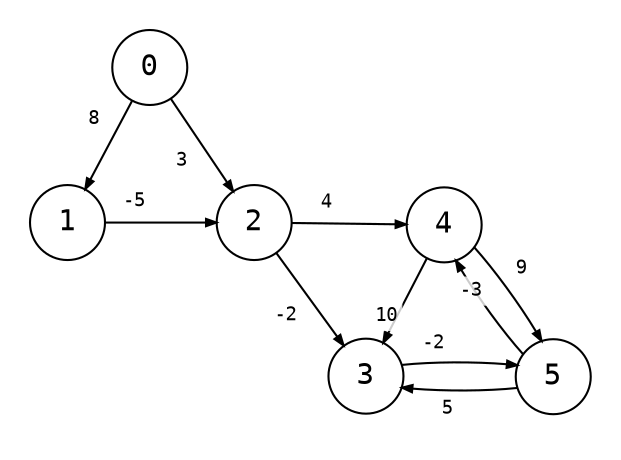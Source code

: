 digraph {
    node [shape=circle, fontname="monospace"];
    edge [arrowsize=0.5, fontname="monospace", fontsize=9];
    layout=neato;
    mode="sgd";
    maxiter=10000;
    scale=1.2;
    normalize=true;
    pad=0.2;

    1, 2, 3, 4, 5, 0;

    0 -> 1 [
        label=<
            <table border="0" cellspacing="3" cellpadding="2">
                <tr>
                    <td bgcolor="#ffffffcc">8</td>
                </tr>
            </table>
        >
    ];

    0 -> 2 [
        label=<
            <table border="0" cellspacing="3" cellpadding="2">
                <tr>
                    <td bgcolor="#ffffffcc">3</td>
                </tr>
            </table>
        >
    ];

    1 -> 2 [
        label=<
            <table border="0" cellspacing="3" cellpadding="2">
                <tr>
                    <td bgcolor="#ffffffcc">-5</td>
                </tr>
            </table>
        >
    ];

    2 -> 3 [
        label=<
            <table border="0" cellspacing="3" cellpadding="2">
                <tr>
                    <td bgcolor="#ffffffcc">-2</td>
                </tr>
            </table>
        >
    ];

    2 -> 4 [
        label=<
            <table border="0" cellspacing="3" cellpadding="2">
                <tr>
                    <td bgcolor="#ffffffcc">4</td>
                </tr>
            </table>
        >
    ];

    3 -> 5 [
        label=<
            <table border="0" cellspacing="3" cellpadding="2">
                <tr>
                    <td bgcolor="#ffffffcc">-2</td>
                </tr>
            </table>
        >
    ];

    4 -> 3 [
        label=<
            <table border="0" cellspacing="3" cellpadding="2">
                <tr>
                    <td bgcolor="#ffffffcc">10</td>
                </tr>
            </table>
        >
    ];

    4 -> 5 [
        label=<
            <table border="0" cellspacing="3" cellpadding="2">
                <tr>
                    <td bgcolor="#ffffffcc">9</td>
                </tr>
            </table>
        >
    ];

    5 -> 3 [
        label=<
            <table border="0" cellspacing="3" cellpadding="2">
                <tr>
                    <td bgcolor="#ffffffcc">5</td>
                </tr>
            </table>
        >
    ];

    5 -> 4 [
        label=<
            <table border="0" cellspacing="3" cellpadding="2">
                <tr>
                    <td bgcolor="#ffffffcc">-3</td>
                </tr>
            </table>
        >
    ];
}